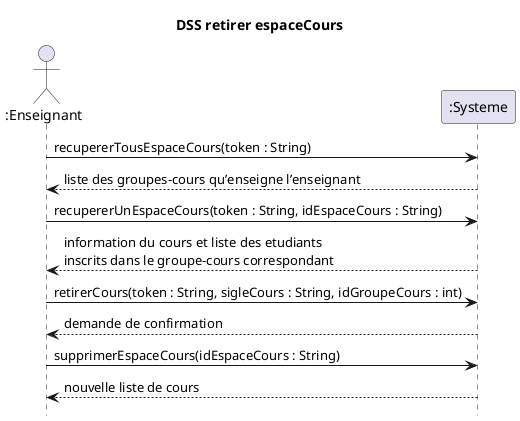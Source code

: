 @startuml DSS_Retirer_Cours
title DSS retirer espaceCours
hide footbox
actor ":Enseignant" as prof
participant ":Systeme" as sys

prof->  sys : recupererTousEspaceCours(token : String)
sys --> prof : liste des groupes-cours qu’enseigne l’enseignant
prof -> sys : recupererUnEspaceCours(token : String, idEspaceCours : String)
sys --> prof : information du cours et liste des etudiants\ninscrits dans le groupe-cours correspondant
prof -> sys : retirerCours(token : String, sigleCours : String, idGroupeCours : int)
sys --> prof : demande de confirmation
prof -> sys : supprimerEspaceCours(idEspaceCours : String)
sys --> prof : nouvelle liste de cours

@enduml
